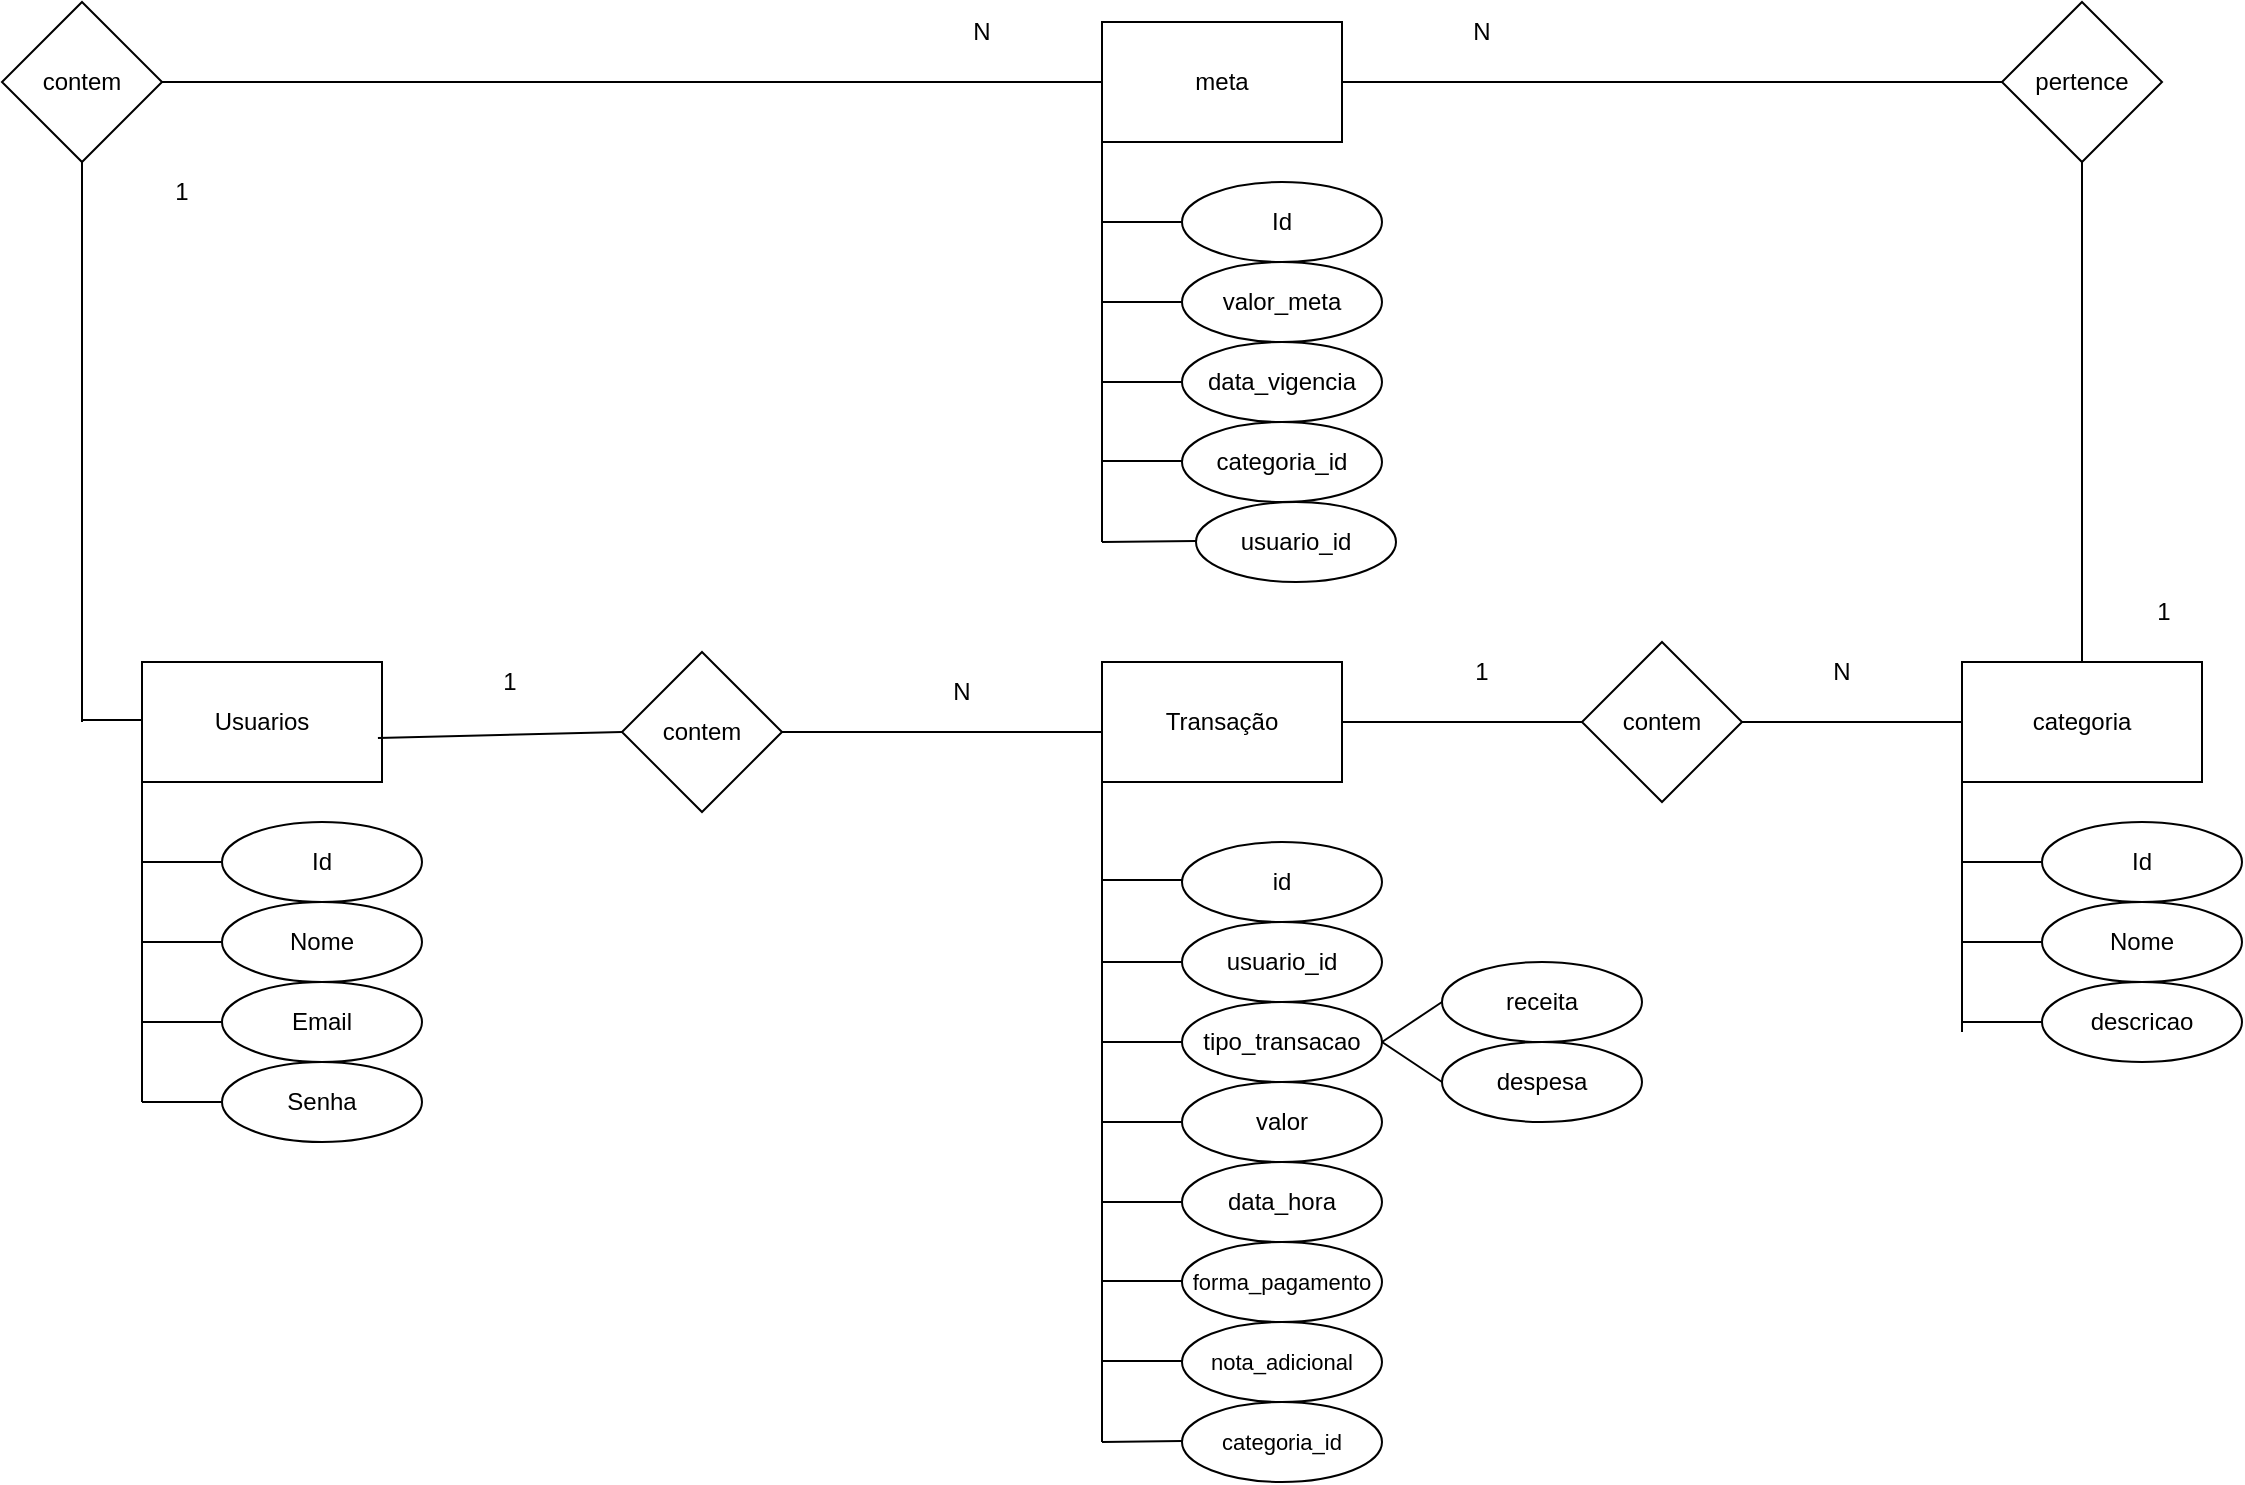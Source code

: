 <mxfile version="24.2.5" type="device">
  <diagram name="Página-1" id="egrFjmWI-UJNjW5RmXR0">
    <mxGraphModel dx="954" dy="1761" grid="1" gridSize="10" guides="1" tooltips="1" connect="1" arrows="1" fold="1" page="1" pageScale="1" pageWidth="827" pageHeight="1169" math="0" shadow="0">
      <root>
        <mxCell id="0" />
        <mxCell id="1" parent="0" />
        <mxCell id="POeLBxjwD15rbcfgWVZ4-6" value="Usuarios" style="rounded=0;whiteSpace=wrap;html=1;" parent="1" vertex="1">
          <mxGeometry x="200" y="160" width="120" height="60" as="geometry" />
        </mxCell>
        <mxCell id="POeLBxjwD15rbcfgWVZ4-11" value="" style="endArrow=none;html=1;rounded=0;entryX=0;entryY=1;entryDx=0;entryDy=0;" parent="1" target="POeLBxjwD15rbcfgWVZ4-6" edge="1">
          <mxGeometry width="50" height="50" relative="1" as="geometry">
            <mxPoint x="200" y="380" as="sourcePoint" />
            <mxPoint x="410" y="280" as="targetPoint" />
          </mxGeometry>
        </mxCell>
        <mxCell id="POeLBxjwD15rbcfgWVZ4-13" value="" style="endArrow=none;html=1;rounded=0;" parent="1" edge="1">
          <mxGeometry width="50" height="50" relative="1" as="geometry">
            <mxPoint x="200" y="300" as="sourcePoint" />
            <mxPoint x="240" y="300" as="targetPoint" />
          </mxGeometry>
        </mxCell>
        <mxCell id="POeLBxjwD15rbcfgWVZ4-14" value="Nome" style="ellipse;whiteSpace=wrap;html=1;" parent="1" vertex="1">
          <mxGeometry x="240" y="280" width="100" height="40" as="geometry" />
        </mxCell>
        <mxCell id="POeLBxjwD15rbcfgWVZ4-15" value="" style="endArrow=none;html=1;rounded=0;" parent="1" edge="1">
          <mxGeometry width="50" height="50" relative="1" as="geometry">
            <mxPoint x="200" y="340" as="sourcePoint" />
            <mxPoint x="240" y="340" as="targetPoint" />
          </mxGeometry>
        </mxCell>
        <mxCell id="POeLBxjwD15rbcfgWVZ4-16" value="Email" style="ellipse;whiteSpace=wrap;html=1;" parent="1" vertex="1">
          <mxGeometry x="240" y="320" width="100" height="40" as="geometry" />
        </mxCell>
        <mxCell id="POeLBxjwD15rbcfgWVZ4-17" value="" style="endArrow=none;html=1;rounded=0;" parent="1" edge="1">
          <mxGeometry width="50" height="50" relative="1" as="geometry">
            <mxPoint x="200" y="380" as="sourcePoint" />
            <mxPoint x="240" y="380" as="targetPoint" />
          </mxGeometry>
        </mxCell>
        <mxCell id="POeLBxjwD15rbcfgWVZ4-18" value="Senha" style="ellipse;whiteSpace=wrap;html=1;" parent="1" vertex="1">
          <mxGeometry x="240" y="360" width="100" height="40" as="geometry" />
        </mxCell>
        <mxCell id="POeLBxjwD15rbcfgWVZ4-19" value="Transação" style="rounded=0;whiteSpace=wrap;html=1;" parent="1" vertex="1">
          <mxGeometry x="680" y="160" width="120" height="60" as="geometry" />
        </mxCell>
        <mxCell id="POeLBxjwD15rbcfgWVZ4-20" value="" style="endArrow=none;html=1;rounded=0;entryX=0;entryY=1;entryDx=0;entryDy=0;" parent="1" target="POeLBxjwD15rbcfgWVZ4-19" edge="1">
          <mxGeometry width="50" height="50" relative="1" as="geometry">
            <mxPoint x="680" y="550" as="sourcePoint" />
            <mxPoint x="890" y="280" as="targetPoint" />
          </mxGeometry>
        </mxCell>
        <mxCell id="POeLBxjwD15rbcfgWVZ4-21" value="" style="endArrow=none;html=1;rounded=0;" parent="1" edge="1">
          <mxGeometry width="50" height="50" relative="1" as="geometry">
            <mxPoint x="680" y="350" as="sourcePoint" />
            <mxPoint x="720" y="350" as="targetPoint" />
          </mxGeometry>
        </mxCell>
        <mxCell id="POeLBxjwD15rbcfgWVZ4-22" value="tipo_transacao" style="ellipse;whiteSpace=wrap;html=1;" parent="1" vertex="1">
          <mxGeometry x="720" y="330" width="100" height="40" as="geometry" />
        </mxCell>
        <mxCell id="POeLBxjwD15rbcfgWVZ4-23" value="" style="endArrow=none;html=1;rounded=0;" parent="1" edge="1">
          <mxGeometry width="50" height="50" relative="1" as="geometry">
            <mxPoint x="680" y="390" as="sourcePoint" />
            <mxPoint x="720" y="390" as="targetPoint" />
          </mxGeometry>
        </mxCell>
        <mxCell id="POeLBxjwD15rbcfgWVZ4-24" value="valor" style="ellipse;whiteSpace=wrap;html=1;" parent="1" vertex="1">
          <mxGeometry x="720" y="370" width="100" height="40" as="geometry" />
        </mxCell>
        <mxCell id="POeLBxjwD15rbcfgWVZ4-25" value="" style="endArrow=none;html=1;rounded=0;" parent="1" edge="1">
          <mxGeometry width="50" height="50" relative="1" as="geometry">
            <mxPoint x="680" y="430" as="sourcePoint" />
            <mxPoint x="720" y="430" as="targetPoint" />
          </mxGeometry>
        </mxCell>
        <mxCell id="POeLBxjwD15rbcfgWVZ4-26" value="data_hora" style="ellipse;whiteSpace=wrap;html=1;" parent="1" vertex="1">
          <mxGeometry x="720" y="410" width="100" height="40" as="geometry" />
        </mxCell>
        <mxCell id="POeLBxjwD15rbcfgWVZ4-29" value="" style="endArrow=none;html=1;rounded=0;" parent="1" edge="1">
          <mxGeometry width="50" height="50" relative="1" as="geometry">
            <mxPoint x="200" y="260" as="sourcePoint" />
            <mxPoint x="240" y="260" as="targetPoint" />
          </mxGeometry>
        </mxCell>
        <mxCell id="POeLBxjwD15rbcfgWVZ4-30" value="Id" style="ellipse;whiteSpace=wrap;html=1;" parent="1" vertex="1">
          <mxGeometry x="240" y="240" width="100" height="40" as="geometry" />
        </mxCell>
        <mxCell id="POeLBxjwD15rbcfgWVZ4-31" value="id" style="ellipse;whiteSpace=wrap;html=1;" parent="1" vertex="1">
          <mxGeometry x="720" y="250" width="100" height="40" as="geometry" />
        </mxCell>
        <mxCell id="POeLBxjwD15rbcfgWVZ4-33" value="" style="endArrow=none;html=1;rounded=0;exitX=1;exitY=0.5;exitDx=0;exitDy=0;" parent="1" source="POeLBxjwD15rbcfgWVZ4-22" edge="1">
          <mxGeometry width="50" height="50" relative="1" as="geometry">
            <mxPoint x="830" y="335" as="sourcePoint" />
            <mxPoint x="850" y="330" as="targetPoint" />
          </mxGeometry>
        </mxCell>
        <mxCell id="POeLBxjwD15rbcfgWVZ4-35" value="receita" style="ellipse;whiteSpace=wrap;html=1;" parent="1" vertex="1">
          <mxGeometry x="850" y="310" width="100" height="40" as="geometry" />
        </mxCell>
        <mxCell id="POeLBxjwD15rbcfgWVZ4-36" value="despesa" style="ellipse;whiteSpace=wrap;html=1;" parent="1" vertex="1">
          <mxGeometry x="850" y="350" width="100" height="40" as="geometry" />
        </mxCell>
        <mxCell id="POeLBxjwD15rbcfgWVZ4-37" value="" style="endArrow=none;html=1;rounded=0;entryX=0;entryY=0.5;entryDx=0;entryDy=0;" parent="1" target="POeLBxjwD15rbcfgWVZ4-36" edge="1">
          <mxGeometry width="50" height="50" relative="1" as="geometry">
            <mxPoint x="820" y="350" as="sourcePoint" />
            <mxPoint x="860" y="340" as="targetPoint" />
          </mxGeometry>
        </mxCell>
        <mxCell id="POeLBxjwD15rbcfgWVZ4-38" value="" style="endArrow=none;html=1;rounded=0;" parent="1" edge="1">
          <mxGeometry width="50" height="50" relative="1" as="geometry">
            <mxPoint x="680" y="269" as="sourcePoint" />
            <mxPoint x="720" y="269" as="targetPoint" />
          </mxGeometry>
        </mxCell>
        <mxCell id="POeLBxjwD15rbcfgWVZ4-39" value="&lt;font style=&quot;font-size: 11px;&quot;&gt;forma_pagamento&lt;/font&gt;" style="ellipse;whiteSpace=wrap;html=1;" parent="1" vertex="1">
          <mxGeometry x="720" y="450" width="100" height="40" as="geometry" />
        </mxCell>
        <mxCell id="POeLBxjwD15rbcfgWVZ4-40" value="&lt;span style=&quot;font-size: 11px;&quot;&gt;nota_adicional&lt;/span&gt;" style="ellipse;whiteSpace=wrap;html=1;" parent="1" vertex="1">
          <mxGeometry x="720" y="490" width="100" height="40" as="geometry" />
        </mxCell>
        <mxCell id="POeLBxjwD15rbcfgWVZ4-42" value="" style="endArrow=none;html=1;rounded=0;" parent="1" edge="1">
          <mxGeometry width="50" height="50" relative="1" as="geometry">
            <mxPoint x="680" y="509.5" as="sourcePoint" />
            <mxPoint x="720" y="509.5" as="targetPoint" />
          </mxGeometry>
        </mxCell>
        <mxCell id="POeLBxjwD15rbcfgWVZ4-43" value="" style="endArrow=none;html=1;rounded=0;" parent="1" edge="1">
          <mxGeometry width="50" height="50" relative="1" as="geometry">
            <mxPoint x="680" y="469.5" as="sourcePoint" />
            <mxPoint x="720" y="469.5" as="targetPoint" />
          </mxGeometry>
        </mxCell>
        <mxCell id="POeLBxjwD15rbcfgWVZ4-44" value="&lt;span style=&quot;font-size: 11px;&quot;&gt;categoria_id&lt;/span&gt;" style="ellipse;whiteSpace=wrap;html=1;" parent="1" vertex="1">
          <mxGeometry x="720" y="530" width="100" height="40" as="geometry" />
        </mxCell>
        <mxCell id="POeLBxjwD15rbcfgWVZ4-45" value="" style="endArrow=none;html=1;rounded=0;" parent="1" edge="1">
          <mxGeometry width="50" height="50" relative="1" as="geometry">
            <mxPoint x="680" y="550" as="sourcePoint" />
            <mxPoint x="720" y="549.5" as="targetPoint" />
          </mxGeometry>
        </mxCell>
        <mxCell id="POeLBxjwD15rbcfgWVZ4-46" value="categoria" style="rounded=0;whiteSpace=wrap;html=1;" parent="1" vertex="1">
          <mxGeometry x="1110" y="160" width="120" height="60" as="geometry" />
        </mxCell>
        <mxCell id="POeLBxjwD15rbcfgWVZ4-47" value="" style="endArrow=none;html=1;rounded=0;entryX=0;entryY=1;entryDx=0;entryDy=0;" parent="1" target="POeLBxjwD15rbcfgWVZ4-46" edge="1">
          <mxGeometry width="50" height="50" relative="1" as="geometry">
            <mxPoint x="1110" y="345" as="sourcePoint" />
            <mxPoint x="1320" y="280" as="targetPoint" />
          </mxGeometry>
        </mxCell>
        <mxCell id="POeLBxjwD15rbcfgWVZ4-48" value="" style="endArrow=none;html=1;rounded=0;" parent="1" edge="1">
          <mxGeometry width="50" height="50" relative="1" as="geometry">
            <mxPoint x="1110" y="300" as="sourcePoint" />
            <mxPoint x="1150" y="300" as="targetPoint" />
          </mxGeometry>
        </mxCell>
        <mxCell id="POeLBxjwD15rbcfgWVZ4-49" value="Nome" style="ellipse;whiteSpace=wrap;html=1;" parent="1" vertex="1">
          <mxGeometry x="1150" y="280" width="100" height="40" as="geometry" />
        </mxCell>
        <mxCell id="POeLBxjwD15rbcfgWVZ4-50" value="" style="endArrow=none;html=1;rounded=0;" parent="1" edge="1">
          <mxGeometry width="50" height="50" relative="1" as="geometry">
            <mxPoint x="1110" y="340" as="sourcePoint" />
            <mxPoint x="1150" y="340" as="targetPoint" />
          </mxGeometry>
        </mxCell>
        <mxCell id="POeLBxjwD15rbcfgWVZ4-51" value="descricao" style="ellipse;whiteSpace=wrap;html=1;" parent="1" vertex="1">
          <mxGeometry x="1150" y="320" width="100" height="40" as="geometry" />
        </mxCell>
        <mxCell id="POeLBxjwD15rbcfgWVZ4-54" value="" style="endArrow=none;html=1;rounded=0;" parent="1" edge="1">
          <mxGeometry width="50" height="50" relative="1" as="geometry">
            <mxPoint x="1110" y="260" as="sourcePoint" />
            <mxPoint x="1150" y="260" as="targetPoint" />
          </mxGeometry>
        </mxCell>
        <mxCell id="POeLBxjwD15rbcfgWVZ4-55" value="Id" style="ellipse;whiteSpace=wrap;html=1;" parent="1" vertex="1">
          <mxGeometry x="1150" y="240" width="100" height="40" as="geometry" />
        </mxCell>
        <mxCell id="POeLBxjwD15rbcfgWVZ4-56" value="meta" style="rounded=0;whiteSpace=wrap;html=1;" parent="1" vertex="1">
          <mxGeometry x="680" y="-160" width="120" height="60" as="geometry" />
        </mxCell>
        <mxCell id="POeLBxjwD15rbcfgWVZ4-57" value="" style="endArrow=none;html=1;rounded=0;entryX=0;entryY=1;entryDx=0;entryDy=0;" parent="1" target="POeLBxjwD15rbcfgWVZ4-56" edge="1">
          <mxGeometry width="50" height="50" relative="1" as="geometry">
            <mxPoint x="680" y="100" as="sourcePoint" />
            <mxPoint x="890" y="-40" as="targetPoint" />
          </mxGeometry>
        </mxCell>
        <mxCell id="POeLBxjwD15rbcfgWVZ4-58" value="" style="endArrow=none;html=1;rounded=0;" parent="1" edge="1">
          <mxGeometry width="50" height="50" relative="1" as="geometry">
            <mxPoint x="680" y="-20" as="sourcePoint" />
            <mxPoint x="720" y="-20" as="targetPoint" />
          </mxGeometry>
        </mxCell>
        <mxCell id="POeLBxjwD15rbcfgWVZ4-59" value="valor_meta" style="ellipse;whiteSpace=wrap;html=1;" parent="1" vertex="1">
          <mxGeometry x="720" y="-40" width="100" height="40" as="geometry" />
        </mxCell>
        <mxCell id="POeLBxjwD15rbcfgWVZ4-60" value="" style="endArrow=none;html=1;rounded=0;" parent="1" edge="1">
          <mxGeometry width="50" height="50" relative="1" as="geometry">
            <mxPoint x="680" y="20" as="sourcePoint" />
            <mxPoint x="720" y="20" as="targetPoint" />
          </mxGeometry>
        </mxCell>
        <mxCell id="POeLBxjwD15rbcfgWVZ4-61" value="data_vigencia" style="ellipse;whiteSpace=wrap;html=1;" parent="1" vertex="1">
          <mxGeometry x="720" width="100" height="40" as="geometry" />
        </mxCell>
        <mxCell id="POeLBxjwD15rbcfgWVZ4-62" value="" style="endArrow=none;html=1;rounded=0;" parent="1" edge="1">
          <mxGeometry width="50" height="50" relative="1" as="geometry">
            <mxPoint x="680" y="-60" as="sourcePoint" />
            <mxPoint x="720" y="-60" as="targetPoint" />
          </mxGeometry>
        </mxCell>
        <mxCell id="POeLBxjwD15rbcfgWVZ4-63" value="Id" style="ellipse;whiteSpace=wrap;html=1;" parent="1" vertex="1">
          <mxGeometry x="720" y="-80" width="100" height="40" as="geometry" />
        </mxCell>
        <mxCell id="POeLBxjwD15rbcfgWVZ4-64" value="contem" style="rhombus;whiteSpace=wrap;html=1;" parent="1" vertex="1">
          <mxGeometry x="440" y="155" width="80" height="80" as="geometry" />
        </mxCell>
        <mxCell id="POeLBxjwD15rbcfgWVZ4-65" value="" style="endArrow=none;html=1;rounded=0;entryX=0;entryY=0.5;entryDx=0;entryDy=0;exitX=0.983;exitY=0.633;exitDx=0;exitDy=0;exitPerimeter=0;" parent="1" source="POeLBxjwD15rbcfgWVZ4-6" target="POeLBxjwD15rbcfgWVZ4-64" edge="1">
          <mxGeometry width="50" height="50" relative="1" as="geometry">
            <mxPoint x="320" y="195" as="sourcePoint" />
            <mxPoint x="370" y="145" as="targetPoint" />
          </mxGeometry>
        </mxCell>
        <mxCell id="POeLBxjwD15rbcfgWVZ4-66" value="" style="endArrow=none;html=1;rounded=0;exitX=1;exitY=0.5;exitDx=0;exitDy=0;" parent="1" source="POeLBxjwD15rbcfgWVZ4-64" edge="1">
          <mxGeometry width="50" height="50" relative="1" as="geometry">
            <mxPoint x="544" y="205" as="sourcePoint" />
            <mxPoint x="680" y="195" as="targetPoint" />
          </mxGeometry>
        </mxCell>
        <mxCell id="POeLBxjwD15rbcfgWVZ4-67" value="" style="endArrow=none;html=1;rounded=0;entryX=0;entryY=0.5;entryDx=0;entryDy=0;exitX=1;exitY=0.5;exitDx=0;exitDy=0;" parent="1" source="POeLBxjwD15rbcfgWVZ4-72" target="POeLBxjwD15rbcfgWVZ4-46" edge="1">
          <mxGeometry width="50" height="50" relative="1" as="geometry">
            <mxPoint x="1020" y="210" as="sourcePoint" />
            <mxPoint x="1070" y="160" as="targetPoint" />
          </mxGeometry>
        </mxCell>
        <mxCell id="POeLBxjwD15rbcfgWVZ4-69" value="1" style="text;html=1;align=center;verticalAlign=middle;whiteSpace=wrap;rounded=0;" parent="1" vertex="1">
          <mxGeometry x="354" y="155" width="60" height="30" as="geometry" />
        </mxCell>
        <mxCell id="POeLBxjwD15rbcfgWVZ4-70" value="N" style="text;html=1;align=center;verticalAlign=middle;whiteSpace=wrap;rounded=0;" parent="1" vertex="1">
          <mxGeometry x="580" y="160" width="60" height="30" as="geometry" />
        </mxCell>
        <mxCell id="POeLBxjwD15rbcfgWVZ4-72" value="contem" style="rhombus;whiteSpace=wrap;html=1;" parent="1" vertex="1">
          <mxGeometry x="920" y="150" width="80" height="80" as="geometry" />
        </mxCell>
        <mxCell id="POeLBxjwD15rbcfgWVZ4-73" value="" style="endArrow=none;html=1;rounded=0;exitX=1;exitY=0.5;exitDx=0;exitDy=0;" parent="1" target="POeLBxjwD15rbcfgWVZ4-72" edge="1">
          <mxGeometry width="50" height="50" relative="1" as="geometry">
            <mxPoint x="800" y="190" as="sourcePoint" />
            <mxPoint x="900" y="200" as="targetPoint" />
          </mxGeometry>
        </mxCell>
        <mxCell id="POeLBxjwD15rbcfgWVZ4-75" value="1" style="text;html=1;align=center;verticalAlign=middle;whiteSpace=wrap;rounded=0;" parent="1" vertex="1">
          <mxGeometry x="840" y="150" width="60" height="30" as="geometry" />
        </mxCell>
        <mxCell id="POeLBxjwD15rbcfgWVZ4-76" value="N" style="text;html=1;align=center;verticalAlign=middle;whiteSpace=wrap;rounded=0;" parent="1" vertex="1">
          <mxGeometry x="1020" y="150" width="60" height="30" as="geometry" />
        </mxCell>
        <mxCell id="y9nDA7qnq3AyLQbDRmra-1" value="usuario_id" style="ellipse;whiteSpace=wrap;html=1;" parent="1" vertex="1">
          <mxGeometry x="720" y="290" width="100" height="40" as="geometry" />
        </mxCell>
        <mxCell id="y9nDA7qnq3AyLQbDRmra-2" value="" style="endArrow=none;html=1;rounded=0;" parent="1" edge="1">
          <mxGeometry width="50" height="50" relative="1" as="geometry">
            <mxPoint x="680" y="310" as="sourcePoint" />
            <mxPoint x="720" y="310" as="targetPoint" />
          </mxGeometry>
        </mxCell>
        <mxCell id="y9nDA7qnq3AyLQbDRmra-3" value="contem" style="rhombus;whiteSpace=wrap;html=1;" parent="1" vertex="1">
          <mxGeometry x="130" y="-170" width="80" height="80" as="geometry" />
        </mxCell>
        <mxCell id="y9nDA7qnq3AyLQbDRmra-4" value="" style="endArrow=none;html=1;rounded=0;entryX=0;entryY=0.5;entryDx=0;entryDy=0;" parent="1" edge="1">
          <mxGeometry width="50" height="50" relative="1" as="geometry">
            <mxPoint x="170" y="189" as="sourcePoint" />
            <mxPoint x="200" y="189" as="targetPoint" />
          </mxGeometry>
        </mxCell>
        <mxCell id="y9nDA7qnq3AyLQbDRmra-5" value="" style="endArrow=none;html=1;rounded=0;exitX=0.5;exitY=1;exitDx=0;exitDy=0;" parent="1" source="y9nDA7qnq3AyLQbDRmra-3" edge="1">
          <mxGeometry width="50" height="50" relative="1" as="geometry">
            <mxPoint x="90" y="-90" as="sourcePoint" />
            <mxPoint x="170" y="190" as="targetPoint" />
          </mxGeometry>
        </mxCell>
        <mxCell id="y9nDA7qnq3AyLQbDRmra-8" value="" style="endArrow=none;html=1;rounded=0;entryX=0;entryY=0.5;entryDx=0;entryDy=0;exitX=1;exitY=0.5;exitDx=0;exitDy=0;" parent="1" source="y9nDA7qnq3AyLQbDRmra-3" target="POeLBxjwD15rbcfgWVZ4-56" edge="1">
          <mxGeometry width="50" height="50" relative="1" as="geometry">
            <mxPoint x="267" y="-120" as="sourcePoint" />
            <mxPoint x="827" y="-120" as="targetPoint" />
          </mxGeometry>
        </mxCell>
        <mxCell id="y9nDA7qnq3AyLQbDRmra-9" value="1" style="text;html=1;align=center;verticalAlign=middle;whiteSpace=wrap;rounded=0;" parent="1" vertex="1">
          <mxGeometry x="190" y="-90" width="60" height="30" as="geometry" />
        </mxCell>
        <mxCell id="y9nDA7qnq3AyLQbDRmra-10" value="N" style="text;html=1;align=center;verticalAlign=middle;whiteSpace=wrap;rounded=0;" parent="1" vertex="1">
          <mxGeometry x="590" y="-170" width="60" height="30" as="geometry" />
        </mxCell>
        <mxCell id="y9nDA7qnq3AyLQbDRmra-12" value="pertence" style="rhombus;whiteSpace=wrap;html=1;" parent="1" vertex="1">
          <mxGeometry x="1130" y="-170" width="80" height="80" as="geometry" />
        </mxCell>
        <mxCell id="y9nDA7qnq3AyLQbDRmra-13" value="" style="endArrow=none;html=1;rounded=0;exitX=0.5;exitY=1;exitDx=0;exitDy=0;entryX=0.5;entryY=0;entryDx=0;entryDy=0;" parent="1" source="y9nDA7qnq3AyLQbDRmra-12" target="POeLBxjwD15rbcfgWVZ4-46" edge="1">
          <mxGeometry width="50" height="50" relative="1" as="geometry">
            <mxPoint x="1170" y="-80" as="sourcePoint" />
            <mxPoint x="1170" y="150" as="targetPoint" />
          </mxGeometry>
        </mxCell>
        <mxCell id="y9nDA7qnq3AyLQbDRmra-14" value="" style="endArrow=none;html=1;rounded=0;entryX=0;entryY=0.5;entryDx=0;entryDy=0;exitX=1;exitY=0.5;exitDx=0;exitDy=0;" parent="1" source="POeLBxjwD15rbcfgWVZ4-56" target="y9nDA7qnq3AyLQbDRmra-12" edge="1">
          <mxGeometry width="50" height="50" relative="1" as="geometry">
            <mxPoint x="810" y="-165" as="sourcePoint" />
            <mxPoint x="1130" y="-155" as="targetPoint" />
          </mxGeometry>
        </mxCell>
        <mxCell id="y9nDA7qnq3AyLQbDRmra-15" value="N" style="text;html=1;align=center;verticalAlign=middle;whiteSpace=wrap;rounded=0;" parent="1" vertex="1">
          <mxGeometry x="840" y="-170" width="60" height="30" as="geometry" />
        </mxCell>
        <mxCell id="y9nDA7qnq3AyLQbDRmra-16" value="1" style="text;html=1;align=center;verticalAlign=middle;whiteSpace=wrap;rounded=0;" parent="1" vertex="1">
          <mxGeometry x="1181" y="120" width="60" height="30" as="geometry" />
        </mxCell>
        <mxCell id="y9nDA7qnq3AyLQbDRmra-17" value="categoria_id" style="ellipse;whiteSpace=wrap;html=1;" parent="1" vertex="1">
          <mxGeometry x="720" y="40" width="100" height="40" as="geometry" />
        </mxCell>
        <mxCell id="y9nDA7qnq3AyLQbDRmra-19" value="" style="endArrow=none;html=1;rounded=0;" parent="1" edge="1">
          <mxGeometry width="50" height="50" relative="1" as="geometry">
            <mxPoint x="680" y="59.5" as="sourcePoint" />
            <mxPoint x="720" y="59.5" as="targetPoint" />
          </mxGeometry>
        </mxCell>
        <mxCell id="eVswGPIDbMmSPSl50mVy-1" value="usuario_id" style="ellipse;whiteSpace=wrap;html=1;" vertex="1" parent="1">
          <mxGeometry x="727" y="80" width="100" height="40" as="geometry" />
        </mxCell>
        <mxCell id="eVswGPIDbMmSPSl50mVy-2" value="" style="endArrow=none;html=1;rounded=0;" edge="1" parent="1">
          <mxGeometry width="50" height="50" relative="1" as="geometry">
            <mxPoint x="680" y="100" as="sourcePoint" />
            <mxPoint x="727" y="99.5" as="targetPoint" />
          </mxGeometry>
        </mxCell>
      </root>
    </mxGraphModel>
  </diagram>
</mxfile>
